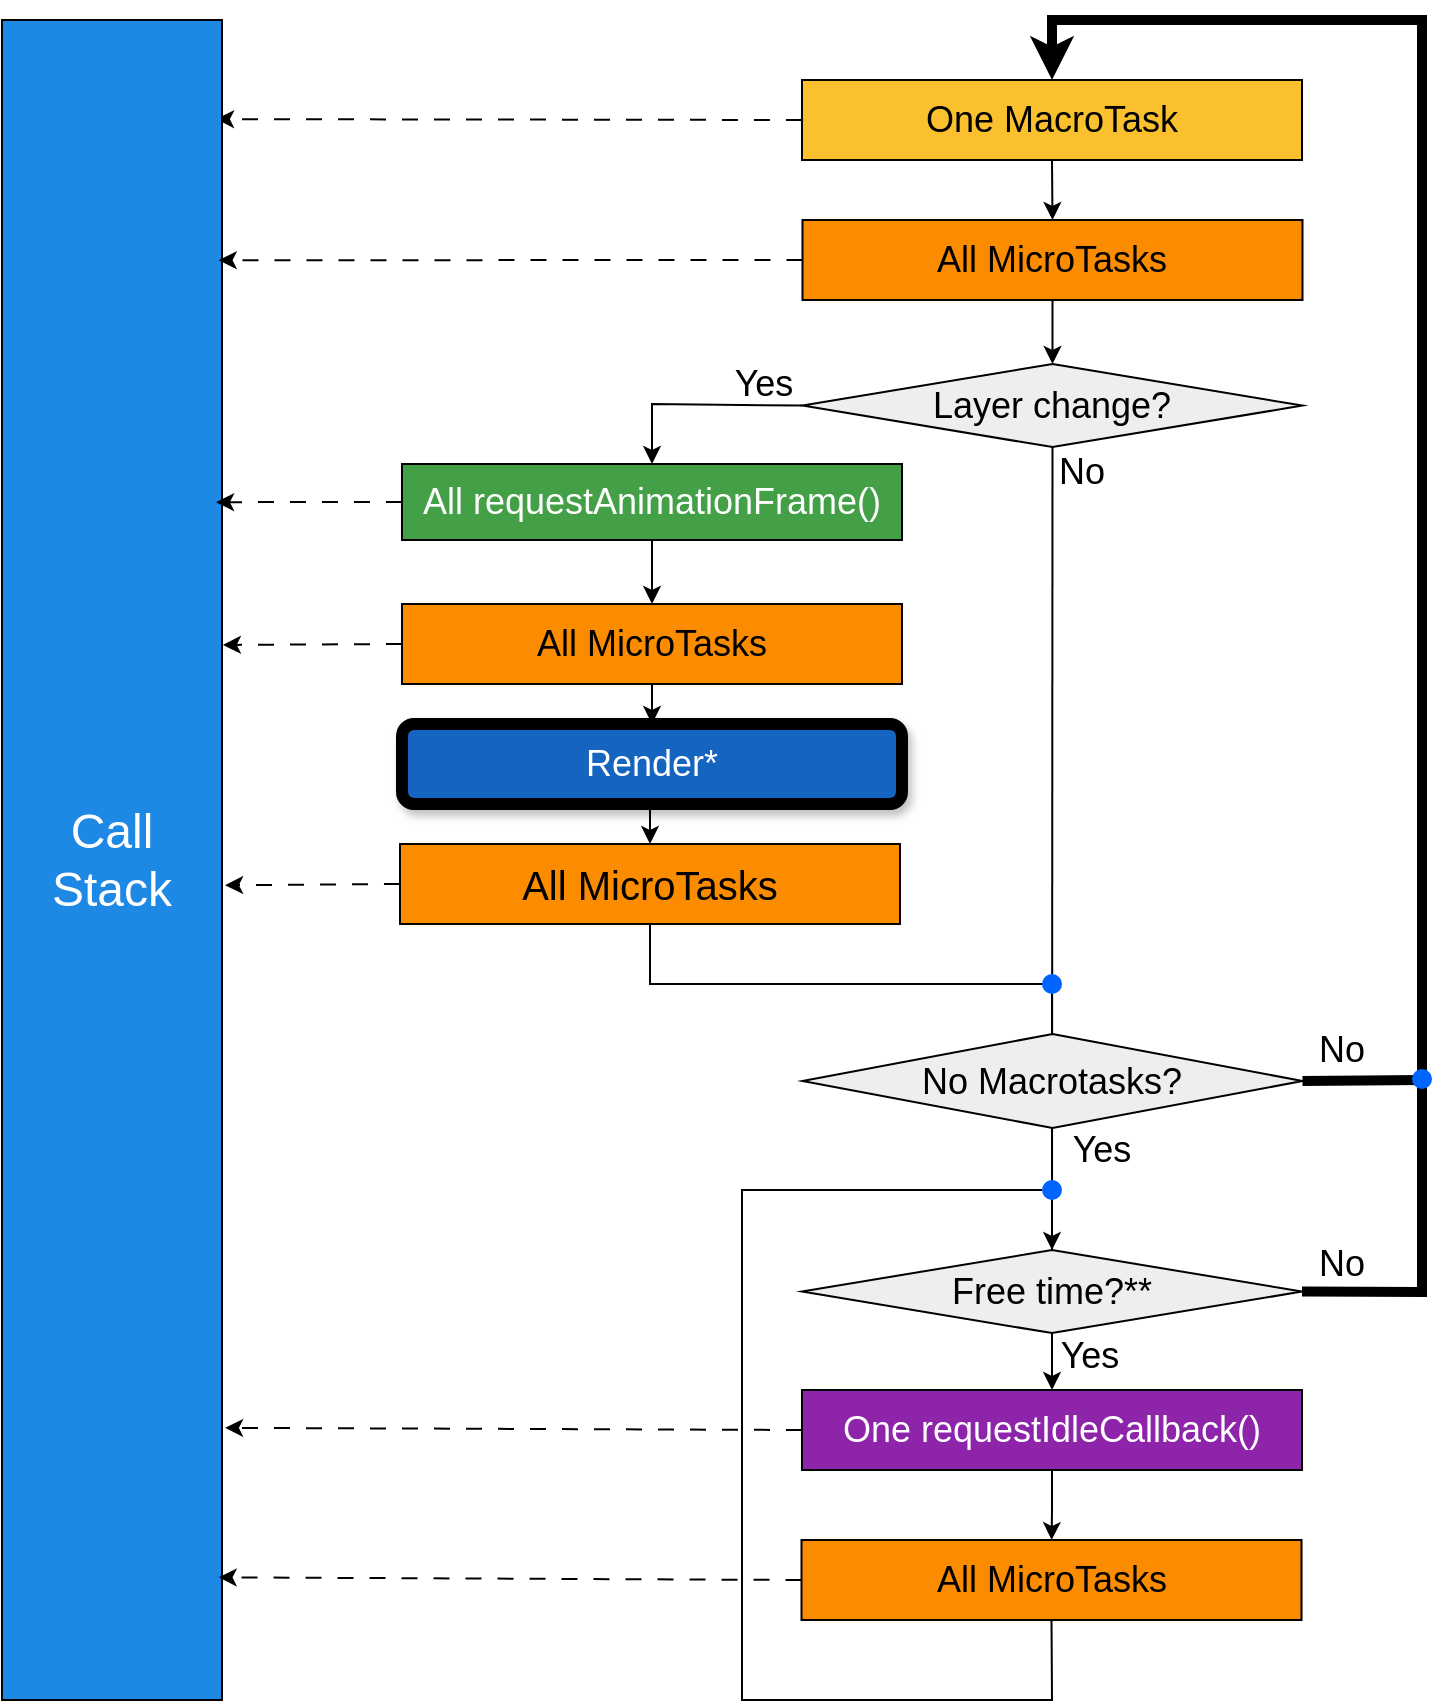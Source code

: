 <mxfile version="22.1.22" type="embed">
  <diagram name="Page-1" id="a2HyND_lD3aqpeQVUE_9">
    <mxGraphModel dx="518" dy="656" grid="1" gridSize="10" guides="1" tooltips="1" connect="1" arrows="1" fold="1" page="1" pageScale="1" pageWidth="827" pageHeight="1169" math="0" shadow="0">
      <root>
        <mxCell id="0" />
        <mxCell id="1" parent="0" />
        <mxCell id="Br9xJaollehov2xvvoXr-113" style="edgeStyle=orthogonalEdgeStyle;rounded=0;orthogonalLoop=1;jettySize=auto;html=1;exitX=0.5;exitY=1;exitDx=0;exitDy=0;entryX=0.5;entryY=0;entryDx=0;entryDy=0;" parent="1" source="Br9xJaollehov2xvvoXr-44" target="Br9xJaollehov2xvvoXr-53" edge="1">
          <mxGeometry relative="1" as="geometry" />
        </mxCell>
        <mxCell id="Br9xJaollehov2xvvoXr-44" value="&lt;font style=&quot;font-size: 18px;&quot;&gt;One MacroTask&lt;/font&gt;" style="rounded=0;whiteSpace=wrap;html=1;fillColor=#FBC02D;" parent="1" vertex="1">
          <mxGeometry x="465" y="70" width="250" height="40" as="geometry" />
        </mxCell>
        <mxCell id="Br9xJaollehov2xvvoXr-15" value="" style="endArrow=classic;html=1;rounded=0;exitX=0;exitY=0.5;exitDx=0;exitDy=0;entryX=0.973;entryY=0.059;entryDx=0;entryDy=0;entryPerimeter=0;dashed=1;dashPattern=8 8;" parent="1" source="Br9xJaollehov2xvvoXr-44" target="Br9xJaollehov2xvvoXr-50" edge="1">
          <mxGeometry width="50" height="50" relative="1" as="geometry">
            <mxPoint x="525.0" y="110" as="sourcePoint" />
            <mxPoint x="295.24" y="207.28" as="targetPoint" />
          </mxGeometry>
        </mxCell>
        <mxCell id="Br9xJaollehov2xvvoXr-45" value="&lt;font style=&quot;font-size: 18px;&quot;&gt;All MicroTasks&lt;/font&gt;" style="rounded=0;whiteSpace=wrap;html=1;fillColor=#FB8C00;" parent="1" vertex="1">
          <mxGeometry x="464.75" y="800" width="250" height="40" as="geometry" />
        </mxCell>
        <mxCell id="Br9xJaollehov2xvvoXr-50" value="&lt;span style=&quot;font-size: 24px;&quot;&gt;&lt;font style=&quot;color: rgb(255, 255, 255);&quot;&gt;Call Stack&lt;/font&gt;&lt;/span&gt;" style="rounded=0;whiteSpace=wrap;html=1;fillColor=#1E88E5;" parent="1" vertex="1">
          <mxGeometry x="65" y="40" width="110" height="840" as="geometry" />
        </mxCell>
        <mxCell id="Br9xJaollehov2xvvoXr-114" style="edgeStyle=orthogonalEdgeStyle;rounded=0;orthogonalLoop=1;jettySize=auto;html=1;exitX=0.5;exitY=1;exitDx=0;exitDy=0;entryX=0.5;entryY=0;entryDx=0;entryDy=0;" parent="1" source="Br9xJaollehov2xvvoXr-53" target="Br9xJaollehov2xvvoXr-62" edge="1">
          <mxGeometry relative="1" as="geometry" />
        </mxCell>
        <mxCell id="Br9xJaollehov2xvvoXr-53" value="&lt;font style=&quot;font-size: 18px;&quot;&gt;All MicroTasks&lt;/font&gt;" style="rounded=0;whiteSpace=wrap;html=1;fillColor=#FB8C00;" parent="1" vertex="1">
          <mxGeometry x="465.25" y="140" width="250" height="40" as="geometry" />
        </mxCell>
        <mxCell id="Br9xJaollehov2xvvoXr-59" value="" style="endArrow=classic;html=1;rounded=0;exitX=0;exitY=0.5;exitDx=0;exitDy=0;entryX=0.985;entryY=0.143;entryDx=0;entryDy=0;entryPerimeter=0;dashed=1;dashPattern=8 8;" parent="1" source="Br9xJaollehov2xvvoXr-53" target="Br9xJaollehov2xvvoXr-50" edge="1">
          <mxGeometry width="50" height="50" relative="1" as="geometry">
            <mxPoint x="475" y="100" as="sourcePoint" />
            <mxPoint x="265" y="106" as="targetPoint" />
          </mxGeometry>
        </mxCell>
        <mxCell id="Br9xJaollehov2xvvoXr-62" value="&lt;font style=&quot;font-size: 18px;&quot;&gt;Layer&lt;span style=&quot;&quot;&gt; &lt;/span&gt;&lt;span style=&quot;&quot; data-src-align=&quot;0:9&quot; class=&quot;EzKURWReUAB5oZgtQNkl&quot;&gt;change&lt;/span&gt;&lt;span style=&quot;&quot; data-src-align=&quot;14:1&quot; class=&quot;EzKURWReUAB5oZgtQNkl&quot;&gt;?&lt;/span&gt;&lt;/font&gt;" style="rhombus;whiteSpace=wrap;html=1;fillColor=#EEEEEE;" parent="1" vertex="1">
          <mxGeometry x="465.25" y="212" width="250" height="41.55" as="geometry" />
        </mxCell>
        <mxCell id="Br9xJaollehov2xvvoXr-115" style="edgeStyle=orthogonalEdgeStyle;rounded=0;orthogonalLoop=1;jettySize=auto;html=1;exitX=0.5;exitY=1;exitDx=0;exitDy=0;entryX=0.5;entryY=0;entryDx=0;entryDy=0;" parent="1" source="Br9xJaollehov2xvvoXr-63" target="Br9xJaollehov2xvvoXr-66" edge="1">
          <mxGeometry relative="1" as="geometry" />
        </mxCell>
        <mxCell id="Br9xJaollehov2xvvoXr-63" value="&lt;font style=&quot;font-size: 18px; color: rgb(255, 255, 255);&quot;&gt;All requestAnimationFrame()&lt;/font&gt;" style="rounded=0;whiteSpace=wrap;html=1;fillColor=#43A047;" parent="1" vertex="1">
          <mxGeometry x="265" y="262" width="250" height="38" as="geometry" />
        </mxCell>
        <mxCell id="Br9xJaollehov2xvvoXr-64" value="" style="endArrow=classic;html=1;rounded=0;entryX=0.5;entryY=0;entryDx=0;entryDy=0;exitX=0;exitY=0.5;exitDx=0;exitDy=0;" parent="1" source="Br9xJaollehov2xvvoXr-62" target="Br9xJaollehov2xvvoXr-63" edge="1">
          <mxGeometry width="50" height="50" relative="1" as="geometry">
            <mxPoint x="464.75" y="233.55" as="sourcePoint" />
            <mxPoint x="334.75" y="343.55" as="targetPoint" />
            <Array as="points">
              <mxPoint x="390" y="232" />
            </Array>
          </mxGeometry>
        </mxCell>
        <mxCell id="Br9xJaollehov2xvvoXr-65" value="&lt;font style=&quot;font-size: 18px;&quot;&gt;Yes&lt;/font&gt;" style="text;html=1;align=center;verticalAlign=middle;whiteSpace=wrap;rounded=0;" parent="1" vertex="1">
          <mxGeometry x="416" y="207" width="60" height="30" as="geometry" />
        </mxCell>
        <mxCell id="Br9xJaollehov2xvvoXr-116" style="edgeStyle=orthogonalEdgeStyle;rounded=0;orthogonalLoop=1;jettySize=auto;html=1;exitX=0.5;exitY=1;exitDx=0;exitDy=0;entryX=0.5;entryY=0;entryDx=0;entryDy=0;" parent="1" source="Br9xJaollehov2xvvoXr-66" target="Br9xJaollehov2xvvoXr-94" edge="1">
          <mxGeometry relative="1" as="geometry" />
        </mxCell>
        <mxCell id="Br9xJaollehov2xvvoXr-66" value="&lt;font style=&quot;font-size: 18px;&quot;&gt;All MicroTasks&lt;/font&gt;" style="rounded=0;whiteSpace=wrap;html=1;fillColor=#FB8C00;" parent="1" vertex="1">
          <mxGeometry x="265" y="332" width="250" height="40" as="geometry" />
        </mxCell>
        <mxCell id="Br9xJaollehov2xvvoXr-79" value="&lt;font style=&quot;font-size: 18px;&quot;&gt;Free time?**&lt;/font&gt;" style="rhombus;whiteSpace=wrap;html=1;fillColor=#EEEEEE;" parent="1" vertex="1">
          <mxGeometry x="465" y="655" width="250" height="41.55" as="geometry" />
        </mxCell>
        <mxCell id="Br9xJaollehov2xvvoXr-80" value="" style="endArrow=classic;html=1;rounded=0;exitX=0;exitY=0.5;exitDx=0;exitDy=0;entryX=1.004;entryY=0.372;entryDx=0;entryDy=0;entryPerimeter=0;dashed=1;dashPattern=8 8;" parent="1" source="Br9xJaollehov2xvvoXr-66" target="Br9xJaollehov2xvvoXr-50" edge="1">
          <mxGeometry width="50" height="50" relative="1" as="geometry">
            <mxPoint x="475" y="174" as="sourcePoint" />
            <mxPoint x="135" y="173" as="targetPoint" />
          </mxGeometry>
        </mxCell>
        <mxCell id="Br9xJaollehov2xvvoXr-82" value="" style="endArrow=classic;html=1;rounded=0;exitX=0;exitY=0.5;exitDx=0;exitDy=0;entryX=0.973;entryY=0.287;entryDx=0;entryDy=0;entryPerimeter=0;dashed=1;dashPattern=8 8;" parent="1" source="Br9xJaollehov2xvvoXr-63" target="Br9xJaollehov2xvvoXr-50" edge="1">
          <mxGeometry width="50" height="50" relative="1" as="geometry">
            <mxPoint x="275" y="420" as="sourcePoint" />
            <mxPoint x="140" y="420" as="targetPoint" />
          </mxGeometry>
        </mxCell>
        <mxCell id="Br9xJaollehov2xvvoXr-85" value="" style="endArrow=classic;html=1;rounded=0;exitX=0.5;exitY=1;exitDx=0;exitDy=0;entryX=0.5;entryY=0;entryDx=0;entryDy=0;" parent="1" source="Br9xJaollehov2xvvoXr-120" target="Br9xJaollehov2xvvoXr-79" edge="1">
          <mxGeometry width="50" height="50" relative="1" as="geometry">
            <mxPoint x="390" y="502" as="sourcePoint" />
            <mxPoint x="567" y="552" as="targetPoint" />
            <Array as="points">
              <mxPoint x="389" y="522" />
              <mxPoint x="590" y="522" />
            </Array>
          </mxGeometry>
        </mxCell>
        <mxCell id="Br9xJaollehov2xvvoXr-87" value="" style="endArrow=none;html=1;rounded=0;exitX=0.5;exitY=0;exitDx=0;exitDy=0;entryX=0.5;entryY=1;entryDx=0;entryDy=0;" parent="1" source="Br9xJaollehov2xvvoXr-79" target="Br9xJaollehov2xvvoXr-62" edge="1">
          <mxGeometry width="50" height="50" relative="1" as="geometry">
            <mxPoint x="595" y="522" as="sourcePoint" />
            <mxPoint x="595" y="462" as="targetPoint" />
          </mxGeometry>
        </mxCell>
        <mxCell id="Br9xJaollehov2xvvoXr-118" value="" style="edgeStyle=orthogonalEdgeStyle;rounded=0;orthogonalLoop=1;jettySize=auto;html=1;" parent="1" source="Br9xJaollehov2xvvoXr-91" target="Br9xJaollehov2xvvoXr-45" edge="1">
          <mxGeometry relative="1" as="geometry" />
        </mxCell>
        <mxCell id="Br9xJaollehov2xvvoXr-91" value="&lt;font style=&quot;font-size: 18px; color: rgb(255, 255, 255);&quot;&gt;One requestIdleCallback()&lt;/font&gt;" style="rounded=0;whiteSpace=wrap;html=1;fillColor=#8E24AA;" parent="1" vertex="1">
          <mxGeometry x="465" y="725" width="250" height="40" as="geometry" />
        </mxCell>
        <mxCell id="Br9xJaollehov2xvvoXr-121" style="edgeStyle=orthogonalEdgeStyle;rounded=0;orthogonalLoop=1;jettySize=auto;html=1;exitX=0.5;exitY=1;exitDx=0;exitDy=0;entryX=0.5;entryY=0;entryDx=0;entryDy=0;" parent="1" source="Br9xJaollehov2xvvoXr-94" target="Br9xJaollehov2xvvoXr-120" edge="1">
          <mxGeometry relative="1" as="geometry" />
        </mxCell>
        <mxCell id="Br9xJaollehov2xvvoXr-94" value="&lt;font style=&quot;font-size: 18px; color: rgb(255, 255, 255);&quot;&gt;Render*&lt;/font&gt;" style="rounded=1;whiteSpace=wrap;html=1;fillColor=#1565C0;strokeColor=#000000;shadow=1;glass=0;strokeWidth=6;" parent="1" vertex="1">
          <mxGeometry x="265" y="392" width="250" height="40" as="geometry" />
        </mxCell>
        <mxCell id="Br9xJaollehov2xvvoXr-96" value="&lt;font style=&quot;font-size: 18px;&quot;&gt;No&lt;/font&gt;" style="text;html=1;align=center;verticalAlign=middle;whiteSpace=wrap;rounded=0;" parent="1" vertex="1">
          <mxGeometry x="575" y="251.45" width="60" height="30" as="geometry" />
        </mxCell>
        <mxCell id="Br9xJaollehov2xvvoXr-99" value="" style="endArrow=classic;html=1;rounded=0;exitX=0.5;exitY=1;exitDx=0;exitDy=0;entryX=0.5;entryY=0;entryDx=0;entryDy=0;" parent="1" source="Br9xJaollehov2xvvoXr-79" target="Br9xJaollehov2xvvoXr-91" edge="1">
          <mxGeometry width="50" height="50" relative="1" as="geometry">
            <mxPoint x="645.5" y="785" as="sourcePoint" />
            <mxPoint x="695.5" y="735" as="targetPoint" />
          </mxGeometry>
        </mxCell>
        <mxCell id="Br9xJaollehov2xvvoXr-101" value="" style="endArrow=classic;html=1;rounded=0;exitX=0;exitY=0.5;exitDx=0;exitDy=0;dashed=1;dashPattern=8 8;entryX=1.014;entryY=0.838;entryDx=0;entryDy=0;entryPerimeter=0;" parent="1" source="Br9xJaollehov2xvvoXr-91" target="Br9xJaollehov2xvvoXr-50" edge="1">
          <mxGeometry width="50" height="50" relative="1" as="geometry">
            <mxPoint x="275" y="350" as="sourcePoint" />
            <mxPoint x="175" y="730" as="targetPoint" />
          </mxGeometry>
        </mxCell>
        <mxCell id="Br9xJaollehov2xvvoXr-103" value="" style="endArrow=classic;html=1;rounded=0;exitX=0;exitY=0.5;exitDx=0;exitDy=0;dashed=1;dashPattern=8 8;entryX=0.985;entryY=0.927;entryDx=0;entryDy=0;entryPerimeter=0;" parent="1" source="Br9xJaollehov2xvvoXr-45" target="Br9xJaollehov2xvvoXr-50" edge="1">
          <mxGeometry width="50" height="50" relative="1" as="geometry">
            <mxPoint x="483" y="740" as="sourcePoint" />
            <mxPoint x="145" y="740" as="targetPoint" />
          </mxGeometry>
        </mxCell>
        <mxCell id="Br9xJaollehov2xvvoXr-105" value="" style="endArrow=classic;html=1;rounded=0;exitX=1;exitY=0.5;exitDx=0;exitDy=0;entryX=0.5;entryY=0;entryDx=0;entryDy=0;strokeWidth=5;" parent="1" source="Br9xJaollehov2xvvoXr-79" target="Br9xJaollehov2xvvoXr-44" edge="1">
          <mxGeometry width="50" height="50" relative="1" as="geometry">
            <mxPoint x="590.25" y="851.0" as="sourcePoint" />
            <mxPoint x="865" y="430" as="targetPoint" />
            <Array as="points">
              <mxPoint x="775" y="676" />
              <mxPoint x="775" y="40" />
              <mxPoint x="590" y="40" />
            </Array>
          </mxGeometry>
        </mxCell>
        <mxCell id="Br9xJaollehov2xvvoXr-109" value="&lt;font style=&quot;font-size: 18px;&quot;&gt;Yes&lt;/font&gt;" style="text;html=1;align=center;verticalAlign=middle;whiteSpace=wrap;rounded=0;" parent="1" vertex="1">
          <mxGeometry x="578.5" y="693" width="60" height="30" as="geometry" />
        </mxCell>
        <mxCell id="Br9xJaollehov2xvvoXr-120" value="&lt;font style=&quot;font-size: 20px;&quot;&gt;All MicroTasks&lt;/font&gt;" style="rounded=0;whiteSpace=wrap;html=1;fillColor=#FB8C00;glass=0;gradientColor=none;" parent="1" vertex="1">
          <mxGeometry x="264" y="452" width="250" height="40" as="geometry" />
        </mxCell>
        <mxCell id="Br9xJaollehov2xvvoXr-122" value="" style="endArrow=classic;html=1;rounded=0;exitX=0;exitY=0.5;exitDx=0;exitDy=0;entryX=1.014;entryY=0.515;entryDx=0;entryDy=0;entryPerimeter=0;dashed=1;dashPattern=8 8;" parent="1" source="Br9xJaollehov2xvvoXr-120" target="Br9xJaollehov2xvvoXr-50" edge="1">
          <mxGeometry width="50" height="50" relative="1" as="geometry">
            <mxPoint x="275" y="420" as="sourcePoint" />
            <mxPoint x="140" y="475" as="targetPoint" />
          </mxGeometry>
        </mxCell>
        <mxCell id="Br9xJaollehov2xvvoXr-124" value="" style="endArrow=none;html=1;rounded=0;entryX=0.5;entryY=1;entryDx=0;entryDy=0;" parent="1" source="Br9xJaollehov2xvvoXr-126" target="Br9xJaollehov2xvvoXr-45" edge="1">
          <mxGeometry width="50" height="50" relative="1" as="geometry">
            <mxPoint x="590" y="625" as="sourcePoint" />
            <mxPoint x="645.5" y="685" as="targetPoint" />
            <Array as="points">
              <mxPoint x="435" y="625" />
              <mxPoint x="435" y="880" />
              <mxPoint x="590" y="880" />
            </Array>
          </mxGeometry>
        </mxCell>
        <mxCell id="Br9xJaollehov2xvvoXr-126" value="" style="shape=ellipse;fillColor=#0065FF;strokeColor=none;html=1;sketch=0;" parent="1" vertex="1">
          <mxGeometry x="585" y="620" width="10" height="10" as="geometry" />
        </mxCell>
        <mxCell id="Br9xJaollehov2xvvoXr-127" value="" style="shape=ellipse;fillColor=#0065FF;strokeColor=none;html=1;sketch=0;" parent="1" vertex="1">
          <mxGeometry x="585" y="517" width="10" height="10" as="geometry" />
        </mxCell>
        <mxCell id="Br9xJaollehov2xvvoXr-129" value="&lt;font style=&quot;font-size: 18px;&quot;&gt;No&lt;/font&gt;" style="text;html=1;align=center;verticalAlign=middle;whiteSpace=wrap;rounded=0;" parent="1" vertex="1">
          <mxGeometry x="705" y="647" width="60" height="30" as="geometry" />
        </mxCell>
        <mxCell id="Br9xJaollehov2xvvoXr-130" value="&lt;font style=&quot;color: rgb(0, 0, 0);&quot;&gt;&lt;span style=&quot;font-size: 18px;&quot;&gt;&lt;font style=&quot;color: rgb(0, 0, 0);&quot;&gt;No Macrotasks?&lt;/font&gt;&lt;/span&gt;&lt;/font&gt;" style="rhombus;whiteSpace=wrap;html=1;fillColor=#EEEEEE;" parent="1" vertex="1">
          <mxGeometry x="465.25" y="547" width="250" height="47" as="geometry" />
        </mxCell>
        <mxCell id="Br9xJaollehov2xvvoXr-131" value="&lt;font style=&quot;font-size: 18px;&quot;&gt;Yes&lt;/font&gt;" style="text;html=1;align=center;verticalAlign=middle;whiteSpace=wrap;rounded=0;" parent="1" vertex="1">
          <mxGeometry x="585" y="590" width="60" height="30" as="geometry" />
        </mxCell>
        <mxCell id="Br9xJaollehov2xvvoXr-132" value="" style="endArrow=none;html=1;rounded=0;exitX=1;exitY=0.5;exitDx=0;exitDy=0;strokeWidth=5;" parent="1" edge="1">
          <mxGeometry width="50" height="50" relative="1" as="geometry">
            <mxPoint x="775" y="566.5" as="sourcePoint" />
            <mxPoint x="775" y="567" as="targetPoint" />
          </mxGeometry>
        </mxCell>
        <mxCell id="Br9xJaollehov2xvvoXr-134" value="" style="endArrow=none;html=1;rounded=0;exitX=1;exitY=0.5;exitDx=0;exitDy=0;strokeWidth=5;" parent="1" source="Br9xJaollehov2xvvoXr-130" edge="1">
          <mxGeometry width="50" height="50" relative="1" as="geometry">
            <mxPoint x="715" y="567" as="sourcePoint" />
            <mxPoint x="775.079" y="570" as="targetPoint" />
          </mxGeometry>
        </mxCell>
        <mxCell id="Br9xJaollehov2xvvoXr-136" value="&lt;font style=&quot;font-size: 18px;&quot;&gt;No&lt;/font&gt;" style="text;html=1;align=center;verticalAlign=middle;whiteSpace=wrap;rounded=0;" parent="1" vertex="1">
          <mxGeometry x="705" y="540" width="60" height="30" as="geometry" />
        </mxCell>
        <mxCell id="Br9xJaollehov2xvvoXr-137" value="" style="shape=ellipse;fillColor=#0065FF;strokeColor=none;html=1;sketch=0;" parent="1" vertex="1">
          <mxGeometry x="770" y="564.5" width="10" height="10" as="geometry" />
        </mxCell>
      </root>
    </mxGraphModel>
  </diagram>
</mxfile>
